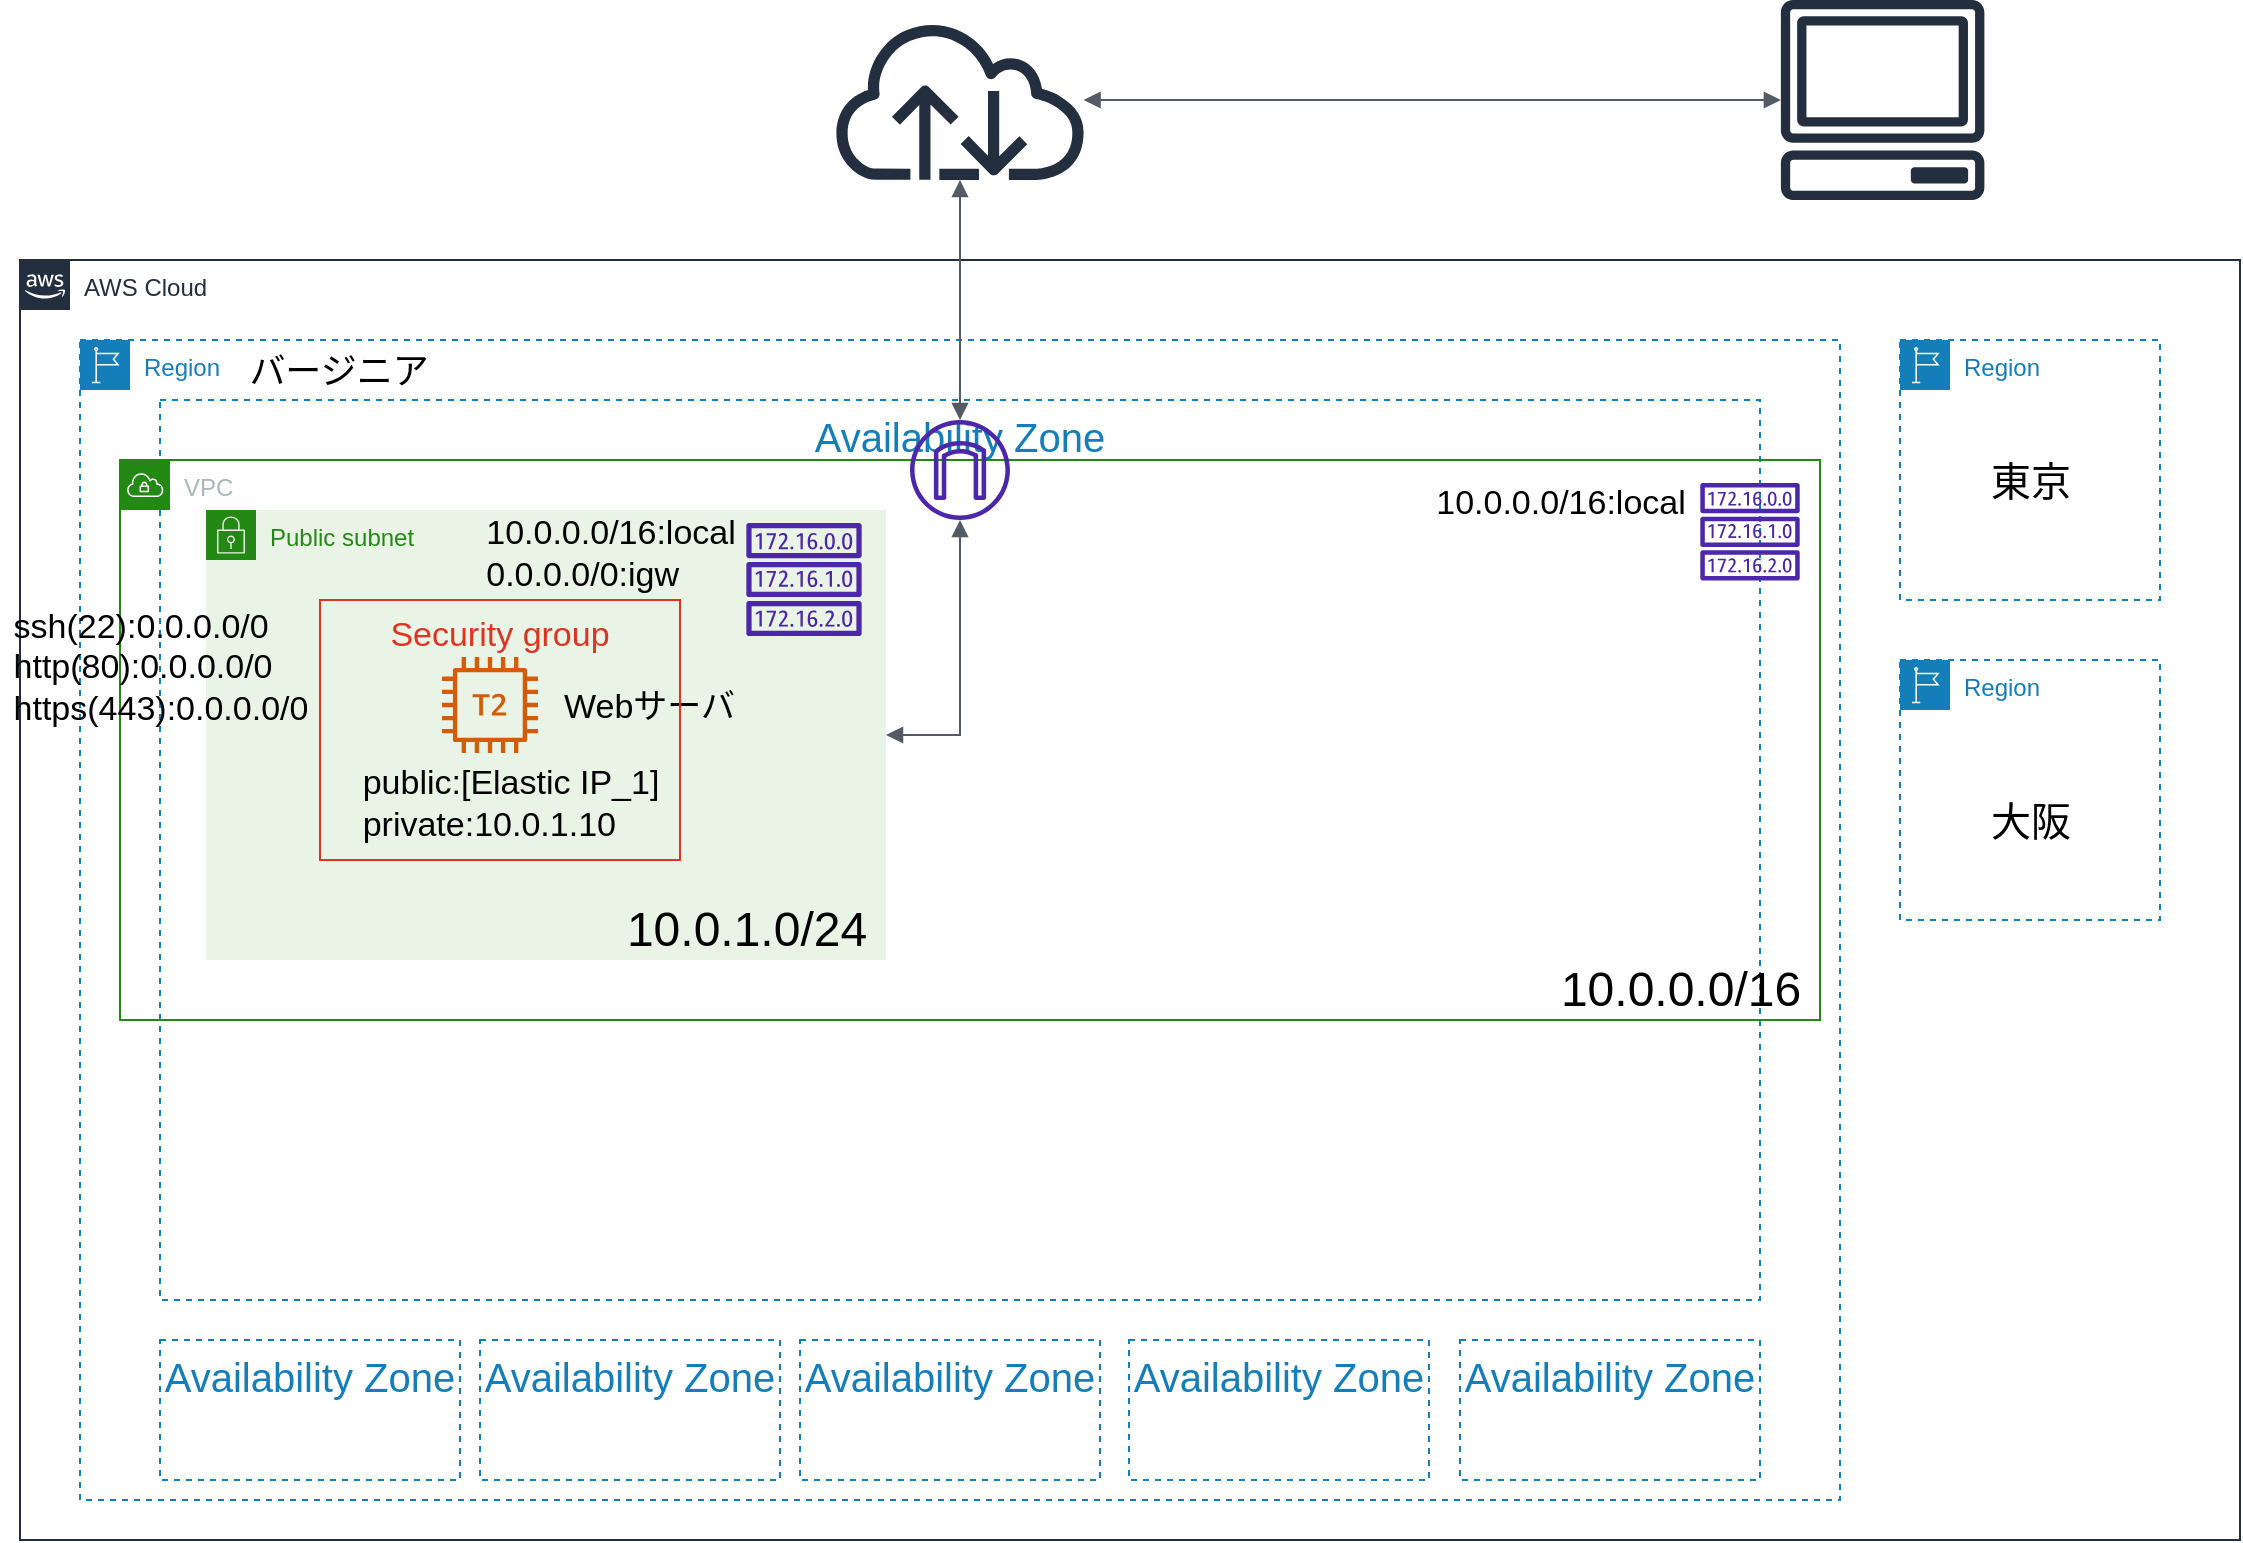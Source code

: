 <mxfile version="16.5.4" type="device"><diagram id="jHGPRK7OEZZswcV6LGpF" name="Page-1"><mxGraphModel dx="2062" dy="1146" grid="1" gridSize="10" guides="1" tooltips="1" connect="1" arrows="1" fold="1" page="1" pageScale="1" pageWidth="1169" pageHeight="827" math="0" shadow="0"><root><mxCell id="0"/><mxCell id="1" parent="0"/><mxCell id="D1KLTxWbHaSVt6todmUT-1" value="AWS Cloud" style="points=[[0,0],[0.25,0],[0.5,0],[0.75,0],[1,0],[1,0.25],[1,0.5],[1,0.75],[1,1],[0.75,1],[0.5,1],[0.25,1],[0,1],[0,0.75],[0,0.5],[0,0.25]];outlineConnect=0;gradientColor=none;html=1;whiteSpace=wrap;fontSize=12;fontStyle=0;shape=mxgraph.aws4.group;grIcon=mxgraph.aws4.group_aws_cloud_alt;strokeColor=#232F3E;fillColor=none;verticalAlign=top;align=left;spacingLeft=30;fontColor=#232F3E;dashed=0;" parent="1" vertex="1"><mxGeometry x="30" y="170" width="1110" height="640" as="geometry"/></mxCell><mxCell id="D1KLTxWbHaSVt6todmUT-3" value="Region" style="points=[[0,0],[0.25,0],[0.5,0],[0.75,0],[1,0],[1,0.25],[1,0.5],[1,0.75],[1,1],[0.75,1],[0.5,1],[0.25,1],[0,1],[0,0.75],[0,0.5],[0,0.25]];outlineConnect=0;gradientColor=none;html=1;whiteSpace=wrap;fontSize=12;fontStyle=0;shape=mxgraph.aws4.group;grIcon=mxgraph.aws4.group_region;strokeColor=#147EBA;fillColor=none;verticalAlign=top;align=left;spacingLeft=30;fontColor=#147EBA;dashed=1;" parent="1" vertex="1"><mxGeometry x="60" y="210" width="880" height="580" as="geometry"/></mxCell><mxCell id="D1KLTxWbHaSVt6todmUT-4" value="&lt;font style=&quot;font-size: 18px&quot;&gt;バージニア&lt;/font&gt;" style="text;html=1;resizable=0;autosize=1;align=center;verticalAlign=middle;points=[];fillColor=none;strokeColor=none;rounded=0;" parent="1" vertex="1"><mxGeometry x="134" y="216" width="110" height="20" as="geometry"/></mxCell><mxCell id="D1KLTxWbHaSVt6todmUT-5" value="Region" style="points=[[0,0],[0.25,0],[0.5,0],[0.75,0],[1,0],[1,0.25],[1,0.5],[1,0.75],[1,1],[0.75,1],[0.5,1],[0.25,1],[0,1],[0,0.75],[0,0.5],[0,0.25]];outlineConnect=0;gradientColor=none;html=1;whiteSpace=wrap;fontSize=12;fontStyle=0;shape=mxgraph.aws4.group;grIcon=mxgraph.aws4.group_region;strokeColor=#147EBA;fillColor=none;verticalAlign=top;align=left;spacingLeft=30;fontColor=#147EBA;dashed=1;" parent="1" vertex="1"><mxGeometry x="970" y="210" width="130" height="130" as="geometry"/></mxCell><mxCell id="D1KLTxWbHaSVt6todmUT-6" value="Region" style="points=[[0,0],[0.25,0],[0.5,0],[0.75,0],[1,0],[1,0.25],[1,0.5],[1,0.75],[1,1],[0.75,1],[0.5,1],[0.25,1],[0,1],[0,0.75],[0,0.5],[0,0.25]];outlineConnect=0;gradientColor=none;html=1;whiteSpace=wrap;fontSize=12;fontStyle=0;shape=mxgraph.aws4.group;grIcon=mxgraph.aws4.group_region;strokeColor=#147EBA;fillColor=none;verticalAlign=top;align=left;spacingLeft=30;fontColor=#147EBA;dashed=1;" parent="1" vertex="1"><mxGeometry x="970" y="370" width="130" height="130" as="geometry"/></mxCell><mxCell id="D1KLTxWbHaSVt6todmUT-7" value="&lt;font style=&quot;font-size: 20px&quot;&gt;東京&lt;/font&gt;" style="text;html=1;resizable=0;autosize=1;align=center;verticalAlign=middle;points=[];fillColor=none;strokeColor=none;rounded=0;" parent="1" vertex="1"><mxGeometry x="1005" y="270" width="60" height="20" as="geometry"/></mxCell><mxCell id="D1KLTxWbHaSVt6todmUT-8" value="&lt;font style=&quot;font-size: 20px&quot;&gt;大阪&lt;/font&gt;" style="text;html=1;resizable=0;autosize=1;align=center;verticalAlign=middle;points=[];fillColor=none;strokeColor=none;rounded=0;" parent="1" vertex="1"><mxGeometry x="1005" y="440" width="60" height="20" as="geometry"/></mxCell><mxCell id="D1KLTxWbHaSVt6todmUT-9" value="Availability Zone" style="fillColor=none;strokeColor=#147EBA;dashed=1;verticalAlign=top;fontStyle=0;fontColor=#147EBA;fontSize=20;" parent="1" vertex="1"><mxGeometry x="100" y="240" width="800" height="450" as="geometry"/></mxCell><mxCell id="D1KLTxWbHaSVt6todmUT-11" value="Availability Zone" style="fillColor=none;strokeColor=#147EBA;dashed=1;verticalAlign=top;fontStyle=0;fontColor=#147EBA;fontSize=20;" parent="1" vertex="1"><mxGeometry x="100" y="710" width="150" height="70" as="geometry"/></mxCell><mxCell id="D1KLTxWbHaSVt6todmUT-12" value="Availability Zone" style="fillColor=none;strokeColor=#147EBA;dashed=1;verticalAlign=top;fontStyle=0;fontColor=#147EBA;fontSize=20;" parent="1" vertex="1"><mxGeometry x="260" y="710" width="150" height="70" as="geometry"/></mxCell><mxCell id="D1KLTxWbHaSVt6todmUT-13" value="Availability Zone" style="fillColor=none;strokeColor=#147EBA;dashed=1;verticalAlign=top;fontStyle=0;fontColor=#147EBA;fontSize=20;" parent="1" vertex="1"><mxGeometry x="420" y="710" width="150" height="70" as="geometry"/></mxCell><mxCell id="D1KLTxWbHaSVt6todmUT-14" value="Availability Zone" style="fillColor=none;strokeColor=#147EBA;dashed=1;verticalAlign=top;fontStyle=0;fontColor=#147EBA;fontSize=20;" parent="1" vertex="1"><mxGeometry x="584.5" y="710" width="150" height="70" as="geometry"/></mxCell><mxCell id="D1KLTxWbHaSVt6todmUT-15" value="Availability Zone" style="fillColor=none;strokeColor=#147EBA;dashed=1;verticalAlign=top;fontStyle=0;fontColor=#147EBA;fontSize=20;" parent="1" vertex="1"><mxGeometry x="750" y="710" width="150" height="70" as="geometry"/></mxCell><mxCell id="D1KLTxWbHaSVt6todmUT-16" value="VPC" style="points=[[0,0],[0.25,0],[0.5,0],[0.75,0],[1,0],[1,0.25],[1,0.5],[1,0.75],[1,1],[0.75,1],[0.5,1],[0.25,1],[0,1],[0,0.75],[0,0.5],[0,0.25]];outlineConnect=0;gradientColor=none;html=1;whiteSpace=wrap;fontSize=12;fontStyle=0;shape=mxgraph.aws4.group;grIcon=mxgraph.aws4.group_vpc;strokeColor=#248814;fillColor=none;verticalAlign=top;align=left;spacingLeft=30;fontColor=#AAB7B8;dashed=0;" parent="1" vertex="1"><mxGeometry x="80" y="270" width="850" height="280" as="geometry"/></mxCell><mxCell id="D1KLTxWbHaSVt6todmUT-17" value="&lt;font style=&quot;font-size: 24px&quot;&gt;10.0.0.0/16&lt;/font&gt;" style="text;html=1;resizable=0;autosize=1;align=center;verticalAlign=middle;points=[];fillColor=none;strokeColor=none;rounded=0;fontSize=20;" parent="1" vertex="1"><mxGeometry x="790" y="520" width="140" height="30" as="geometry"/></mxCell><mxCell id="D1KLTxWbHaSVt6todmUT-18" value="Public subnet" style="points=[[0,0],[0.25,0],[0.5,0],[0.75,0],[1,0],[1,0.25],[1,0.5],[1,0.75],[1,1],[0.75,1],[0.5,1],[0.25,1],[0,1],[0,0.75],[0,0.5],[0,0.25]];outlineConnect=0;gradientColor=none;html=1;whiteSpace=wrap;fontSize=12;fontStyle=0;shape=mxgraph.aws4.group;grIcon=mxgraph.aws4.group_security_group;grStroke=0;strokeColor=#248814;fillColor=#E9F3E6;verticalAlign=top;align=left;spacingLeft=30;fontColor=#248814;dashed=0;" parent="1" vertex="1"><mxGeometry x="123" y="295" width="340" height="225" as="geometry"/></mxCell><mxCell id="D1KLTxWbHaSVt6todmUT-19" value="&lt;font style=&quot;font-size: 24px&quot;&gt;10.0.1.0/24&lt;/font&gt;" style="text;html=1;resizable=0;autosize=1;align=center;verticalAlign=middle;points=[];fillColor=none;strokeColor=none;rounded=0;fontSize=20;" parent="1" vertex="1"><mxGeometry x="323" y="490" width="140" height="30" as="geometry"/></mxCell><mxCell id="D1KLTxWbHaSVt6todmUT-22" value="" style="sketch=0;outlineConnect=0;fontColor=#232F3E;gradientColor=none;fillColor=#232F3E;strokeColor=none;dashed=0;verticalLabelPosition=bottom;verticalAlign=top;align=center;html=1;fontSize=12;fontStyle=0;aspect=fixed;pointerEvents=1;shape=mxgraph.aws4.client;" parent="1" vertex="1"><mxGeometry x="910" y="40" width="102.63" height="100" as="geometry"/></mxCell><mxCell id="D1KLTxWbHaSVt6todmUT-23" value="" style="sketch=0;outlineConnect=0;fontColor=#232F3E;gradientColor=none;fillColor=#232F3E;strokeColor=none;dashed=0;verticalLabelPosition=bottom;verticalAlign=top;align=center;html=1;fontSize=12;fontStyle=0;aspect=fixed;pointerEvents=1;shape=mxgraph.aws4.internet;" parent="1" vertex="1"><mxGeometry x="435" y="50" width="130" height="80" as="geometry"/></mxCell><mxCell id="ukqF0awiUCykZ0KiMhG7-1" value="" style="sketch=0;outlineConnect=0;fontColor=#232F3E;gradientColor=none;fillColor=#4D27AA;strokeColor=none;dashed=0;verticalLabelPosition=bottom;verticalAlign=top;align=center;html=1;fontSize=12;fontStyle=0;aspect=fixed;pointerEvents=1;shape=mxgraph.aws4.internet_gateway;" parent="1" vertex="1"><mxGeometry x="475" y="250" width="50" height="50" as="geometry"/></mxCell><mxCell id="ukqF0awiUCykZ0KiMhG7-2" value="" style="edgeStyle=orthogonalEdgeStyle;html=1;endArrow=block;elbow=vertical;startArrow=block;startFill=1;endFill=1;strokeColor=#545B64;rounded=0;" parent="1" source="ukqF0awiUCykZ0KiMhG7-1" target="D1KLTxWbHaSVt6todmUT-23" edge="1"><mxGeometry width="100" relative="1" as="geometry"><mxPoint x="390" y="380" as="sourcePoint"/><mxPoint x="490" y="380" as="targetPoint"/></mxGeometry></mxCell><mxCell id="ukqF0awiUCykZ0KiMhG7-3" value="" style="edgeStyle=orthogonalEdgeStyle;html=1;endArrow=block;elbow=vertical;startArrow=block;startFill=1;endFill=1;strokeColor=#545B64;rounded=0;" parent="1" source="D1KLTxWbHaSVt6todmUT-23" target="D1KLTxWbHaSVt6todmUT-22" edge="1"><mxGeometry width="100" relative="1" as="geometry"><mxPoint x="390" y="380" as="sourcePoint"/><mxPoint x="490" y="380" as="targetPoint"/></mxGeometry></mxCell><mxCell id="ukqF0awiUCykZ0KiMhG7-4" value="" style="sketch=0;outlineConnect=0;fontColor=#232F3E;gradientColor=none;fillColor=#4D27AA;strokeColor=none;dashed=0;verticalLabelPosition=bottom;verticalAlign=top;align=center;html=1;fontSize=12;fontStyle=0;aspect=fixed;pointerEvents=1;shape=mxgraph.aws4.route_table;" parent="1" vertex="1"><mxGeometry x="870" y="281.54" width="50" height="48.72" as="geometry"/></mxCell><mxCell id="ukqF0awiUCykZ0KiMhG7-5" value="&lt;font style=&quot;font-size: 17px&quot;&gt;10.0.0.0/16:local&lt;/font&gt;" style="text;html=1;resizable=0;autosize=1;align=center;verticalAlign=middle;points=[];fillColor=none;strokeColor=none;rounded=0;" parent="1" vertex="1"><mxGeometry x="730" y="281.54" width="140" height="20" as="geometry"/></mxCell><mxCell id="ukqF0awiUCykZ0KiMhG7-6" value="" style="sketch=0;outlineConnect=0;fontColor=#232F3E;gradientColor=none;fillColor=#4D27AA;strokeColor=none;dashed=0;verticalLabelPosition=bottom;verticalAlign=top;align=center;html=1;fontSize=12;fontStyle=0;aspect=fixed;pointerEvents=1;shape=mxgraph.aws4.route_table;" parent="1" vertex="1"><mxGeometry x="393" y="301.54" width="58" height="56.51" as="geometry"/></mxCell><mxCell id="ukqF0awiUCykZ0KiMhG7-7" value="&lt;div style=&quot;text-align: left&quot;&gt;&lt;span style=&quot;font-size: 17px&quot;&gt;10.0.0.0/16:local&lt;/span&gt;&lt;/div&gt;&lt;font style=&quot;font-size: 17px&quot;&gt;&lt;div style=&quot;text-align: left&quot;&gt;&lt;span&gt;0.0.0.0/0:igw&lt;/span&gt;&lt;/div&gt;&lt;/font&gt;" style="text;html=1;resizable=0;autosize=1;align=center;verticalAlign=middle;points=[];fillColor=none;strokeColor=none;rounded=0;" parent="1" vertex="1"><mxGeometry x="255" y="301.54" width="140" height="30" as="geometry"/></mxCell><mxCell id="ukqF0awiUCykZ0KiMhG7-9" value="" style="edgeStyle=orthogonalEdgeStyle;html=1;endArrow=block;elbow=vertical;startArrow=block;startFill=1;endFill=1;strokeColor=#545B64;rounded=0;fontSize=17;exitX=1;exitY=0.5;exitDx=0;exitDy=0;" parent="1" source="D1KLTxWbHaSVt6todmUT-18" edge="1"><mxGeometry width="100" relative="1" as="geometry"><mxPoint x="450" y="336" as="sourcePoint"/><mxPoint x="500" y="300" as="targetPoint"/><Array as="points"><mxPoint x="500" y="408"/></Array></mxGeometry></mxCell><mxCell id="ukqF0awiUCykZ0KiMhG7-10" value="" style="sketch=0;outlineConnect=0;fontColor=#232F3E;gradientColor=none;fillColor=#D45B07;strokeColor=none;dashed=0;verticalLabelPosition=bottom;verticalAlign=top;align=center;html=1;fontSize=12;fontStyle=0;aspect=fixed;pointerEvents=1;shape=mxgraph.aws4.t2_instance;" parent="1" vertex="1"><mxGeometry x="241" y="368.49" width="48" height="48" as="geometry"/></mxCell><mxCell id="ukqF0awiUCykZ0KiMhG7-11" value="&lt;div style=&quot;text-align: left&quot;&gt;&lt;span style=&quot;font-size: 17px&quot;&gt;public:[Elastic IP_1]&lt;/span&gt;&lt;/div&gt;&lt;div style=&quot;text-align: left&quot;&gt;&lt;span style=&quot;font-size: 17px&quot;&gt;private:10.0.1.10&lt;/span&gt;&lt;/div&gt;" style="text;html=1;resizable=0;autosize=1;align=center;verticalAlign=middle;points=[];fillColor=none;strokeColor=none;rounded=0;" parent="1" vertex="1"><mxGeometry x="195" y="422.49" width="160" height="40" as="geometry"/></mxCell><mxCell id="ukqF0awiUCykZ0KiMhG7-12" value="&lt;font style=&quot;font-size: 17px&quot;&gt;Webサーバ&lt;/font&gt;" style="text;html=1;resizable=0;autosize=1;align=left;verticalAlign=middle;points=[];fillColor=none;strokeColor=none;rounded=0;" parent="1" vertex="1"><mxGeometry x="300" y="383.75" width="100" height="20" as="geometry"/></mxCell><mxCell id="ukqF0awiUCykZ0KiMhG7-13" value="Security group" style="fillColor=none;strokeColor=#DD3522;verticalAlign=top;fontStyle=0;fontColor=#DD3522;fontSize=17;" parent="1" vertex="1"><mxGeometry x="180" y="340" width="180" height="130" as="geometry"/></mxCell><mxCell id="ukqF0awiUCykZ0KiMhG7-16" value="&lt;div style=&quot;text-align: left&quot;&gt;&lt;span style=&quot;font-size: 17px&quot;&gt;ssh(22):0.0.0.0/0&lt;/span&gt;&lt;/div&gt;&lt;span style=&quot;font-size: 17px&quot;&gt;&lt;div style=&quot;text-align: left&quot;&gt;&lt;span&gt;http(80):&lt;/span&gt;&lt;span&gt;0.0.0.0/0&lt;/span&gt;&lt;/div&gt;&lt;/span&gt;&lt;span style=&quot;font-size: 17px&quot;&gt;&lt;div style=&quot;text-align: left&quot;&gt;&lt;span&gt;https(443):&lt;/span&gt;&lt;span&gt;0.0.0.0/0&lt;/span&gt;&lt;/div&gt;&lt;/span&gt;" style="text;html=1;resizable=0;autosize=1;align=center;verticalAlign=middle;points=[];fillColor=none;strokeColor=none;rounded=0;" parent="1" vertex="1"><mxGeometry x="20" y="349" width="160" height="50" as="geometry"/></mxCell></root></mxGraphModel></diagram></mxfile>